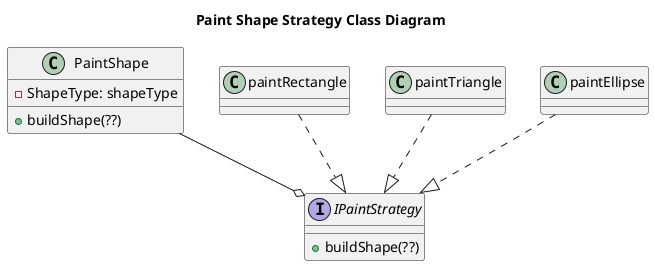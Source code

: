 @startuml paint shape strategy class diagram 
title Paint Shape Strategy Class Diagram 

class PaintShape {
    - ShapeType: shapeType
    + buildShape(??)
}

interface IPaintStrategy {
    +buildShape(??)
}

class paintRectangle {

}

class paintTriangle {

}
 
class paintEllipse {

}

paintRectangle ..|> IPaintStrategy
paintTriangle ..|> IPaintStrategy
paintEllipse ..|> IPaintStrategy
PaintShape --o IPaintStrategy

@enduml
